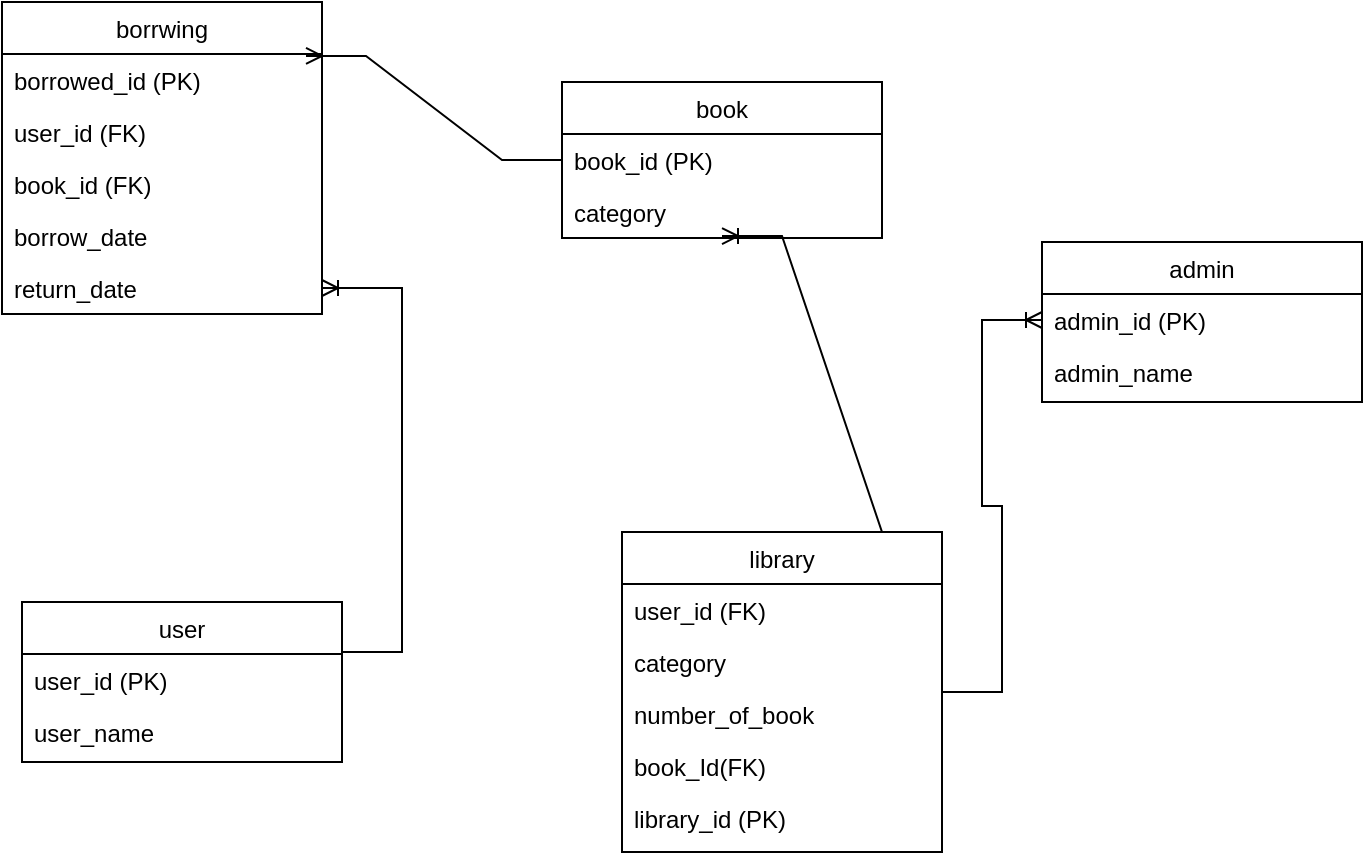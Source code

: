 <mxfile version="15.5.7" type="github">
  <diagram id="C5RBs43oDa-KdzZeNtuy" name="Page-1">
    <mxGraphModel dx="868" dy="450" grid="1" gridSize="10" guides="1" tooltips="1" connect="1" arrows="1" fold="1" page="1" pageScale="1" pageWidth="827" pageHeight="1169" math="0" shadow="0">
      <root>
        <mxCell id="WIyWlLk6GJQsqaUBKTNV-0" />
        <mxCell id="WIyWlLk6GJQsqaUBKTNV-1" parent="WIyWlLk6GJQsqaUBKTNV-0" />
        <mxCell id="zkfFHV4jXpPFQw0GAbJ--13" value="user" style="swimlane;fontStyle=0;align=center;verticalAlign=top;childLayout=stackLayout;horizontal=1;startSize=26;horizontalStack=0;resizeParent=1;resizeLast=0;collapsible=1;marginBottom=0;rounded=0;shadow=0;strokeWidth=1;" parent="WIyWlLk6GJQsqaUBKTNV-1" vertex="1">
          <mxGeometry x="130" y="460" width="160" height="80" as="geometry">
            <mxRectangle x="340" y="380" width="170" height="26" as="alternateBounds" />
          </mxGeometry>
        </mxCell>
        <mxCell id="lfQL7us9wZJw8BtGqzVw-1" value="user_id (PK)&#xa;" style="text;align=left;verticalAlign=top;spacingLeft=4;spacingRight=4;overflow=hidden;rotatable=0;points=[[0,0.5],[1,0.5]];portConstraint=eastwest;" vertex="1" parent="zkfFHV4jXpPFQw0GAbJ--13">
          <mxGeometry y="26" width="160" height="26" as="geometry" />
        </mxCell>
        <mxCell id="lfQL7us9wZJw8BtGqzVw-13" value="user_name" style="text;align=left;verticalAlign=top;spacingLeft=4;spacingRight=4;overflow=hidden;rotatable=0;points=[[0,0.5],[1,0.5]];portConstraint=eastwest;" vertex="1" parent="zkfFHV4jXpPFQw0GAbJ--13">
          <mxGeometry y="52" width="160" height="26" as="geometry" />
        </mxCell>
        <mxCell id="lfQL7us9wZJw8BtGqzVw-2" value="book" style="swimlane;fontStyle=0;align=center;verticalAlign=top;childLayout=stackLayout;horizontal=1;startSize=26;horizontalStack=0;resizeParent=1;resizeLast=0;collapsible=1;marginBottom=0;rounded=0;shadow=0;strokeWidth=1;" vertex="1" parent="WIyWlLk6GJQsqaUBKTNV-1">
          <mxGeometry x="400" y="200" width="160" height="78" as="geometry">
            <mxRectangle x="340" y="380" width="170" height="26" as="alternateBounds" />
          </mxGeometry>
        </mxCell>
        <mxCell id="lfQL7us9wZJw8BtGqzVw-3" value="book_id (PK)&#xa;" style="text;align=left;verticalAlign=top;spacingLeft=4;spacingRight=4;overflow=hidden;rotatable=0;points=[[0,0.5],[1,0.5]];portConstraint=eastwest;" vertex="1" parent="lfQL7us9wZJw8BtGqzVw-2">
          <mxGeometry y="26" width="160" height="26" as="geometry" />
        </mxCell>
        <mxCell id="lfQL7us9wZJw8BtGqzVw-4" value="category" style="text;align=left;verticalAlign=top;spacingLeft=4;spacingRight=4;overflow=hidden;rotatable=0;points=[[0,0.5],[1,0.5]];portConstraint=eastwest;" vertex="1" parent="lfQL7us9wZJw8BtGqzVw-2">
          <mxGeometry y="52" width="160" height="26" as="geometry" />
        </mxCell>
        <mxCell id="lfQL7us9wZJw8BtGqzVw-5" value="borrwing" style="swimlane;fontStyle=0;align=center;verticalAlign=top;childLayout=stackLayout;horizontal=1;startSize=26;horizontalStack=0;resizeParent=1;resizeLast=0;collapsible=1;marginBottom=0;rounded=0;shadow=0;strokeWidth=1;" vertex="1" parent="WIyWlLk6GJQsqaUBKTNV-1">
          <mxGeometry x="120" y="160" width="160" height="156" as="geometry">
            <mxRectangle x="340" y="380" width="170" height="26" as="alternateBounds" />
          </mxGeometry>
        </mxCell>
        <mxCell id="lfQL7us9wZJw8BtGqzVw-9" value="borrowed_id (PK)&#xa;" style="text;align=left;verticalAlign=top;spacingLeft=4;spacingRight=4;overflow=hidden;rotatable=0;points=[[0,0.5],[1,0.5]];portConstraint=eastwest;" vertex="1" parent="lfQL7us9wZJw8BtGqzVw-5">
          <mxGeometry y="26" width="160" height="26" as="geometry" />
        </mxCell>
        <mxCell id="lfQL7us9wZJw8BtGqzVw-10" value="user_id (FK)&#xa;" style="text;align=left;verticalAlign=top;spacingLeft=4;spacingRight=4;overflow=hidden;rotatable=0;points=[[0,0.5],[1,0.5]];portConstraint=eastwest;" vertex="1" parent="lfQL7us9wZJw8BtGqzVw-5">
          <mxGeometry y="52" width="160" height="26" as="geometry" />
        </mxCell>
        <mxCell id="lfQL7us9wZJw8BtGqzVw-6" value="book_id (FK)&#xa;" style="text;align=left;verticalAlign=top;spacingLeft=4;spacingRight=4;overflow=hidden;rotatable=0;points=[[0,0.5],[1,0.5]];portConstraint=eastwest;" vertex="1" parent="lfQL7us9wZJw8BtGqzVw-5">
          <mxGeometry y="78" width="160" height="26" as="geometry" />
        </mxCell>
        <mxCell id="lfQL7us9wZJw8BtGqzVw-8" value="borrow_date" style="text;align=left;verticalAlign=top;spacingLeft=4;spacingRight=4;overflow=hidden;rotatable=0;points=[[0,0.5],[1,0.5]];portConstraint=eastwest;" vertex="1" parent="lfQL7us9wZJw8BtGqzVw-5">
          <mxGeometry y="104" width="160" height="26" as="geometry" />
        </mxCell>
        <mxCell id="lfQL7us9wZJw8BtGqzVw-7" value="return_date" style="text;align=left;verticalAlign=top;spacingLeft=4;spacingRight=4;overflow=hidden;rotatable=0;points=[[0,0.5],[1,0.5]];portConstraint=eastwest;" vertex="1" parent="lfQL7us9wZJw8BtGqzVw-5">
          <mxGeometry y="130" width="160" height="26" as="geometry" />
        </mxCell>
        <mxCell id="lfQL7us9wZJw8BtGqzVw-11" value="" style="edgeStyle=entityRelationEdgeStyle;fontSize=12;html=1;endArrow=ERoneToMany;rounded=0;" edge="1" parent="WIyWlLk6GJQsqaUBKTNV-1" target="lfQL7us9wZJw8BtGqzVw-7">
          <mxGeometry width="100" height="100" relative="1" as="geometry">
            <mxPoint x="290" y="485" as="sourcePoint" />
            <mxPoint x="460" y="280" as="targetPoint" />
          </mxGeometry>
        </mxCell>
        <mxCell id="lfQL7us9wZJw8BtGqzVw-12" value="" style="edgeStyle=entityRelationEdgeStyle;fontSize=12;html=1;endArrow=ERoneToMany;rounded=0;entryX=0.95;entryY=0.038;entryDx=0;entryDy=0;entryPerimeter=0;" edge="1" parent="WIyWlLk6GJQsqaUBKTNV-1" source="lfQL7us9wZJw8BtGqzVw-2" target="lfQL7us9wZJw8BtGqzVw-9">
          <mxGeometry width="100" height="100" relative="1" as="geometry">
            <mxPoint x="360" y="280" as="sourcePoint" />
            <mxPoint x="460" y="180" as="targetPoint" />
          </mxGeometry>
        </mxCell>
        <mxCell id="lfQL7us9wZJw8BtGqzVw-14" value="library" style="swimlane;fontStyle=0;align=center;verticalAlign=top;childLayout=stackLayout;horizontal=1;startSize=26;horizontalStack=0;resizeParent=1;resizeLast=0;collapsible=1;marginBottom=0;rounded=0;shadow=0;strokeWidth=1;" vertex="1" parent="WIyWlLk6GJQsqaUBKTNV-1">
          <mxGeometry x="430" y="425" width="160" height="160" as="geometry">
            <mxRectangle x="340" y="380" width="170" height="26" as="alternateBounds" />
          </mxGeometry>
        </mxCell>
        <mxCell id="lfQL7us9wZJw8BtGqzVw-15" value="user_id (FK)&#xa;" style="text;align=left;verticalAlign=top;spacingLeft=4;spacingRight=4;overflow=hidden;rotatable=0;points=[[0,0.5],[1,0.5]];portConstraint=eastwest;" vertex="1" parent="lfQL7us9wZJw8BtGqzVw-14">
          <mxGeometry y="26" width="160" height="26" as="geometry" />
        </mxCell>
        <mxCell id="lfQL7us9wZJw8BtGqzVw-20" value="category" style="text;align=left;verticalAlign=top;spacingLeft=4;spacingRight=4;overflow=hidden;rotatable=0;points=[[0,0.5],[1,0.5]];portConstraint=eastwest;" vertex="1" parent="lfQL7us9wZJw8BtGqzVw-14">
          <mxGeometry y="52" width="160" height="26" as="geometry" />
        </mxCell>
        <mxCell id="lfQL7us9wZJw8BtGqzVw-19" value="number_of_book" style="text;align=left;verticalAlign=top;spacingLeft=4;spacingRight=4;overflow=hidden;rotatable=0;points=[[0,0.5],[1,0.5]];portConstraint=eastwest;" vertex="1" parent="lfQL7us9wZJw8BtGqzVw-14">
          <mxGeometry y="78" width="160" height="26" as="geometry" />
        </mxCell>
        <mxCell id="lfQL7us9wZJw8BtGqzVw-18" value="book_Id(FK)" style="text;align=left;verticalAlign=top;spacingLeft=4;spacingRight=4;overflow=hidden;rotatable=0;points=[[0,0.5],[1,0.5]];portConstraint=eastwest;" vertex="1" parent="lfQL7us9wZJw8BtGqzVw-14">
          <mxGeometry y="104" width="160" height="26" as="geometry" />
        </mxCell>
        <mxCell id="lfQL7us9wZJw8BtGqzVw-17" value="library_id (PK)" style="text;align=left;verticalAlign=top;spacingLeft=4;spacingRight=4;overflow=hidden;rotatable=0;points=[[0,0.5],[1,0.5]];portConstraint=eastwest;" vertex="1" parent="lfQL7us9wZJw8BtGqzVw-14">
          <mxGeometry y="130" width="160" height="26" as="geometry" />
        </mxCell>
        <mxCell id="lfQL7us9wZJw8BtGqzVw-21" value="admin" style="swimlane;fontStyle=0;align=center;verticalAlign=top;childLayout=stackLayout;horizontal=1;startSize=26;horizontalStack=0;resizeParent=1;resizeLast=0;collapsible=1;marginBottom=0;rounded=0;shadow=0;strokeWidth=1;" vertex="1" parent="WIyWlLk6GJQsqaUBKTNV-1">
          <mxGeometry x="640" y="280" width="160" height="80" as="geometry">
            <mxRectangle x="340" y="380" width="170" height="26" as="alternateBounds" />
          </mxGeometry>
        </mxCell>
        <mxCell id="lfQL7us9wZJw8BtGqzVw-22" value="admin_id (PK)&#xa;" style="text;align=left;verticalAlign=top;spacingLeft=4;spacingRight=4;overflow=hidden;rotatable=0;points=[[0,0.5],[1,0.5]];portConstraint=eastwest;" vertex="1" parent="lfQL7us9wZJw8BtGqzVw-21">
          <mxGeometry y="26" width="160" height="26" as="geometry" />
        </mxCell>
        <mxCell id="lfQL7us9wZJw8BtGqzVw-23" value="admin_name" style="text;align=left;verticalAlign=top;spacingLeft=4;spacingRight=4;overflow=hidden;rotatable=0;points=[[0,0.5],[1,0.5]];portConstraint=eastwest;" vertex="1" parent="lfQL7us9wZJw8BtGqzVw-21">
          <mxGeometry y="52" width="160" height="26" as="geometry" />
        </mxCell>
        <mxCell id="lfQL7us9wZJw8BtGqzVw-28" value="" style="edgeStyle=entityRelationEdgeStyle;fontSize=12;html=1;endArrow=ERoneToMany;rounded=0;entryX=0.5;entryY=0.962;entryDx=0;entryDy=0;entryPerimeter=0;exitX=1;exitY=0;exitDx=0;exitDy=0;" edge="1" parent="WIyWlLk6GJQsqaUBKTNV-1" source="lfQL7us9wZJw8BtGqzVw-14" target="lfQL7us9wZJw8BtGqzVw-4">
          <mxGeometry width="100" height="100" relative="1" as="geometry">
            <mxPoint x="450" y="422" as="sourcePoint" />
            <mxPoint x="550" y="330" as="targetPoint" />
          </mxGeometry>
        </mxCell>
        <mxCell id="lfQL7us9wZJw8BtGqzVw-29" value="" style="edgeStyle=entityRelationEdgeStyle;fontSize=12;html=1;endArrow=ERoneToMany;rounded=0;entryX=0;entryY=0.5;entryDx=0;entryDy=0;" edge="1" parent="WIyWlLk6GJQsqaUBKTNV-1" source="lfQL7us9wZJw8BtGqzVw-14" target="lfQL7us9wZJw8BtGqzVw-22">
          <mxGeometry width="100" height="100" relative="1" as="geometry">
            <mxPoint x="450" y="430" as="sourcePoint" />
            <mxPoint x="550" y="330" as="targetPoint" />
          </mxGeometry>
        </mxCell>
      </root>
    </mxGraphModel>
  </diagram>
</mxfile>
